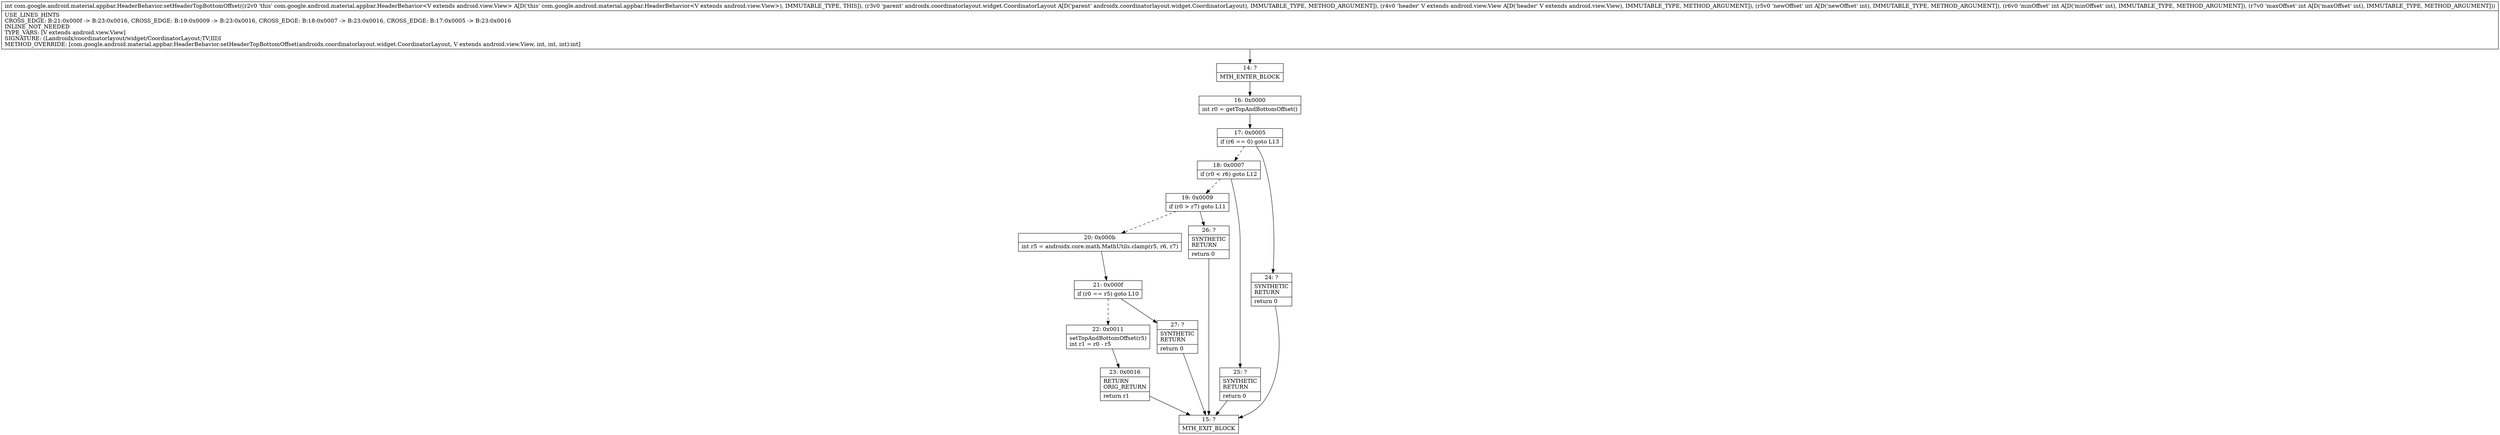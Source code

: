 digraph "CFG forcom.google.android.material.appbar.HeaderBehavior.setHeaderTopBottomOffset(Landroidx\/coordinatorlayout\/widget\/CoordinatorLayout;Landroid\/view\/View;III)I" {
Node_14 [shape=record,label="{14\:\ ?|MTH_ENTER_BLOCK\l}"];
Node_16 [shape=record,label="{16\:\ 0x0000|int r0 = getTopAndBottomOffset()\l}"];
Node_17 [shape=record,label="{17\:\ 0x0005|if (r6 == 0) goto L13\l}"];
Node_18 [shape=record,label="{18\:\ 0x0007|if (r0 \< r6) goto L12\l}"];
Node_19 [shape=record,label="{19\:\ 0x0009|if (r0 \> r7) goto L11\l}"];
Node_20 [shape=record,label="{20\:\ 0x000b|int r5 = androidx.core.math.MathUtils.clamp(r5, r6, r7)\l}"];
Node_21 [shape=record,label="{21\:\ 0x000f|if (r0 == r5) goto L10\l}"];
Node_22 [shape=record,label="{22\:\ 0x0011|setTopAndBottomOffset(r5)\lint r1 = r0 \- r5\l}"];
Node_23 [shape=record,label="{23\:\ 0x0016|RETURN\lORIG_RETURN\l|return r1\l}"];
Node_15 [shape=record,label="{15\:\ ?|MTH_EXIT_BLOCK\l}"];
Node_27 [shape=record,label="{27\:\ ?|SYNTHETIC\lRETURN\l|return 0\l}"];
Node_26 [shape=record,label="{26\:\ ?|SYNTHETIC\lRETURN\l|return 0\l}"];
Node_25 [shape=record,label="{25\:\ ?|SYNTHETIC\lRETURN\l|return 0\l}"];
Node_24 [shape=record,label="{24\:\ ?|SYNTHETIC\lRETURN\l|return 0\l}"];
MethodNode[shape=record,label="{int com.google.android.material.appbar.HeaderBehavior.setHeaderTopBottomOffset((r2v0 'this' com.google.android.material.appbar.HeaderBehavior\<V extends android.view.View\> A[D('this' com.google.android.material.appbar.HeaderBehavior\<V extends android.view.View\>), IMMUTABLE_TYPE, THIS]), (r3v0 'parent' androidx.coordinatorlayout.widget.CoordinatorLayout A[D('parent' androidx.coordinatorlayout.widget.CoordinatorLayout), IMMUTABLE_TYPE, METHOD_ARGUMENT]), (r4v0 'header' V extends android.view.View A[D('header' V extends android.view.View), IMMUTABLE_TYPE, METHOD_ARGUMENT]), (r5v0 'newOffset' int A[D('newOffset' int), IMMUTABLE_TYPE, METHOD_ARGUMENT]), (r6v0 'minOffset' int A[D('minOffset' int), IMMUTABLE_TYPE, METHOD_ARGUMENT]), (r7v0 'maxOffset' int A[D('maxOffset' int), IMMUTABLE_TYPE, METHOD_ARGUMENT]))  | USE_LINES_HINTS\lCROSS_EDGE: B:21:0x000f \-\> B:23:0x0016, CROSS_EDGE: B:19:0x0009 \-\> B:23:0x0016, CROSS_EDGE: B:18:0x0007 \-\> B:23:0x0016, CROSS_EDGE: B:17:0x0005 \-\> B:23:0x0016\lINLINE_NOT_NEEDED\lTYPE_VARS: [V extends android.view.View]\lSIGNATURE: (Landroidx\/coordinatorlayout\/widget\/CoordinatorLayout;TV;III)I\lMETHOD_OVERRIDE: [com.google.android.material.appbar.HeaderBehavior.setHeaderTopBottomOffset(androidx.coordinatorlayout.widget.CoordinatorLayout, V extends android.view.View, int, int, int):int]\l}"];
MethodNode -> Node_14;Node_14 -> Node_16;
Node_16 -> Node_17;
Node_17 -> Node_18[style=dashed];
Node_17 -> Node_24;
Node_18 -> Node_19[style=dashed];
Node_18 -> Node_25;
Node_19 -> Node_20[style=dashed];
Node_19 -> Node_26;
Node_20 -> Node_21;
Node_21 -> Node_22[style=dashed];
Node_21 -> Node_27;
Node_22 -> Node_23;
Node_23 -> Node_15;
Node_27 -> Node_15;
Node_26 -> Node_15;
Node_25 -> Node_15;
Node_24 -> Node_15;
}

